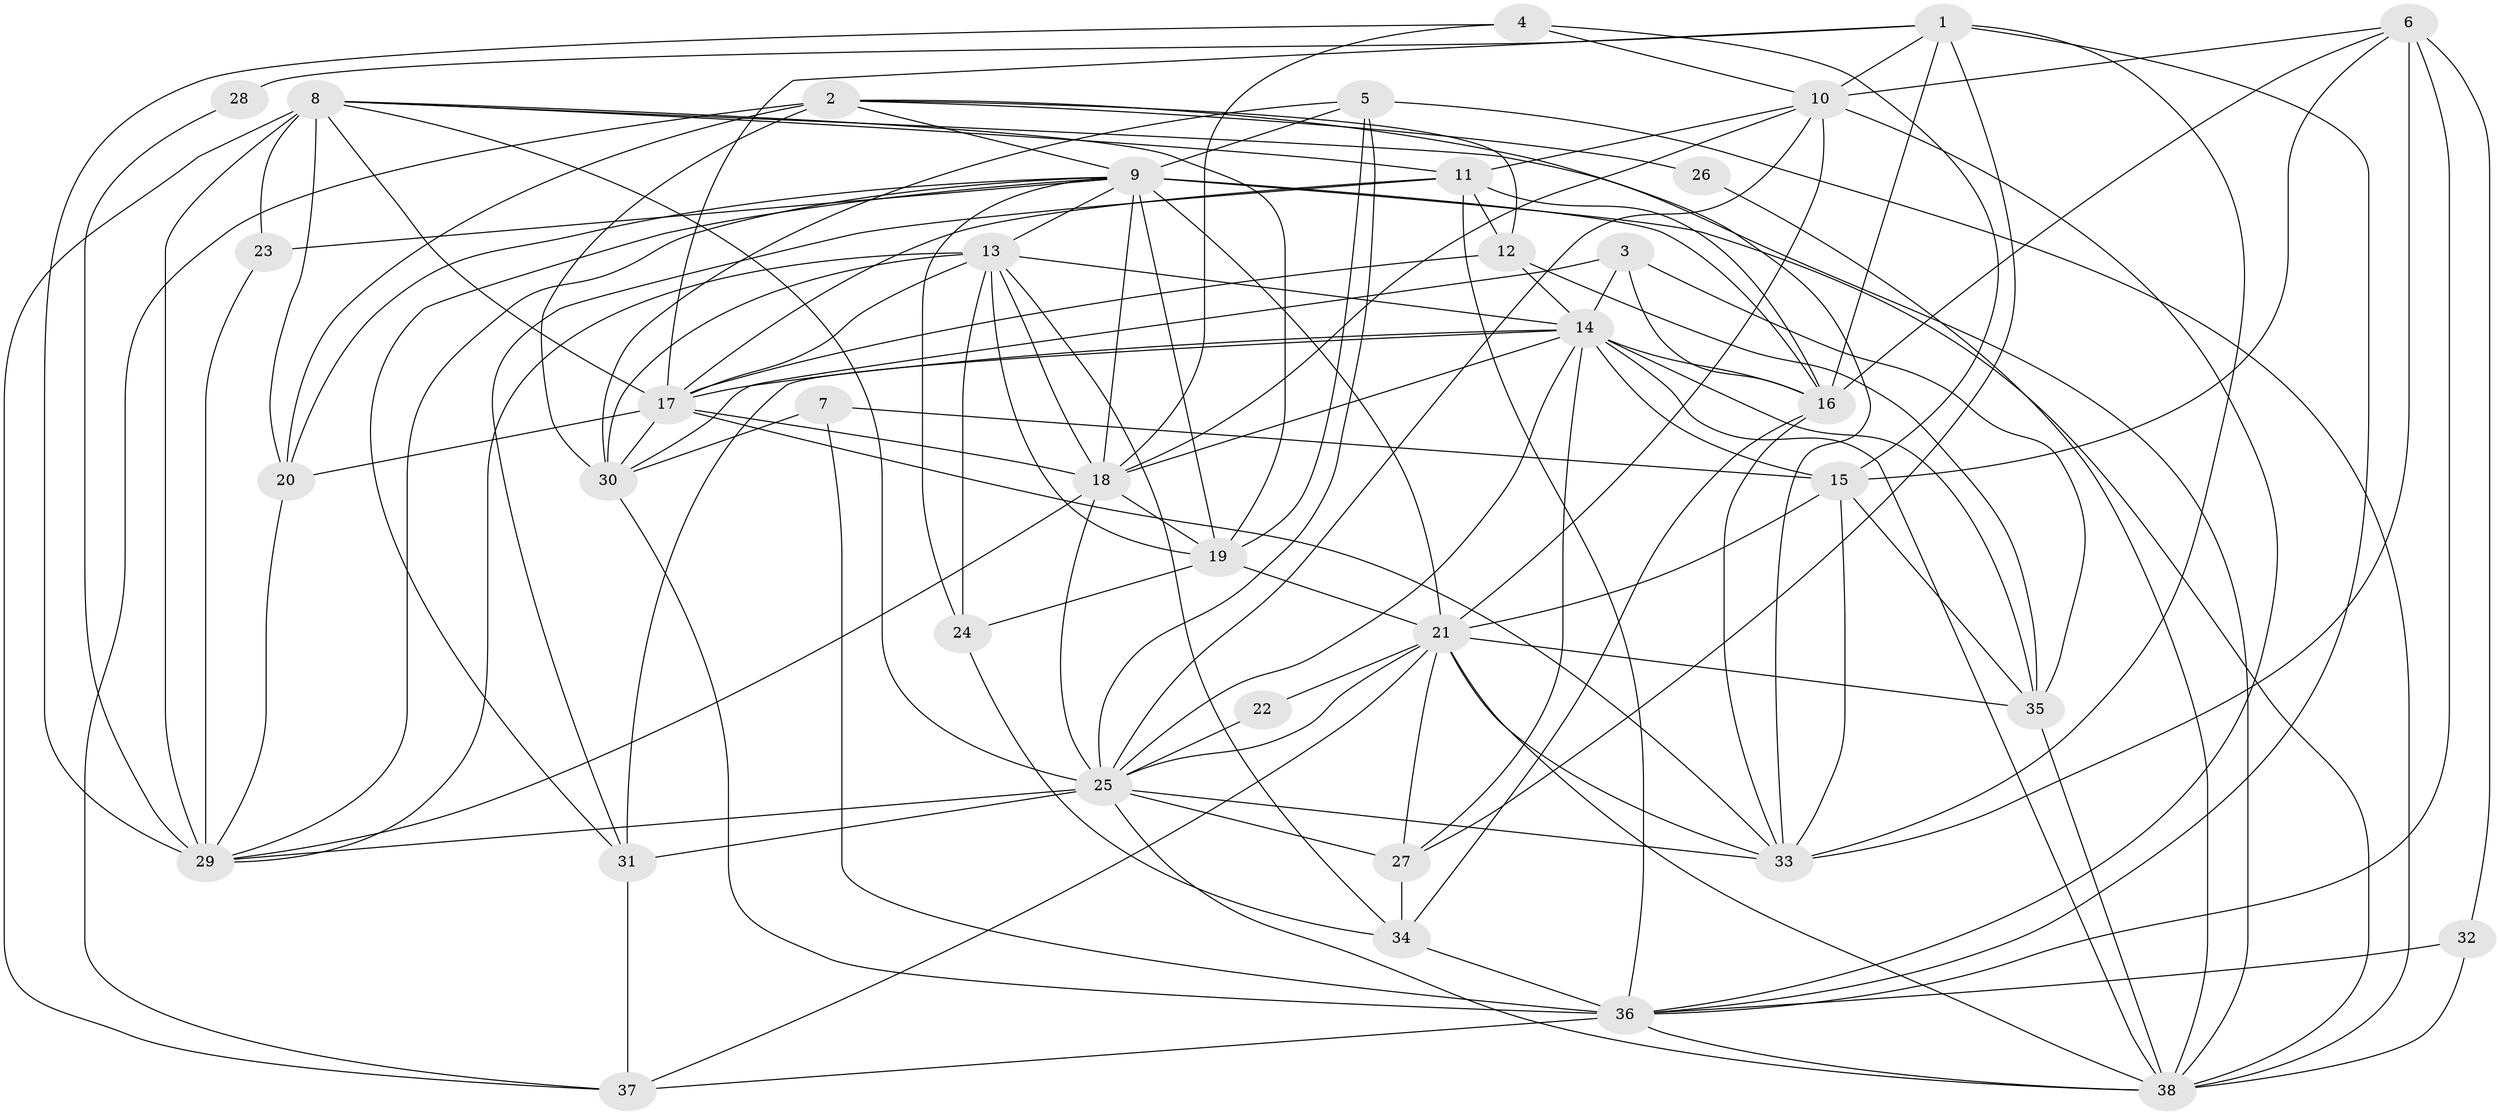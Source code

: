 // original degree distribution, {6: 0.10655737704918032, 5: 0.13114754098360656, 3: 0.23770491803278687, 4: 0.2540983606557377, 2: 0.1885245901639344, 8: 0.02459016393442623, 7: 0.05737704918032787}
// Generated by graph-tools (version 1.1) at 2025/37/03/04/25 23:37:05]
// undirected, 38 vertices, 127 edges
graph export_dot {
  node [color=gray90,style=filled];
  1;
  2;
  3;
  4;
  5;
  6;
  7;
  8;
  9;
  10;
  11;
  12;
  13;
  14;
  15;
  16;
  17;
  18;
  19;
  20;
  21;
  22;
  23;
  24;
  25;
  26;
  27;
  28;
  29;
  30;
  31;
  32;
  33;
  34;
  35;
  36;
  37;
  38;
  1 -- 10 [weight=1.0];
  1 -- 16 [weight=2.0];
  1 -- 17 [weight=1.0];
  1 -- 27 [weight=1.0];
  1 -- 28 [weight=2.0];
  1 -- 33 [weight=1.0];
  1 -- 36 [weight=1.0];
  2 -- 9 [weight=1.0];
  2 -- 12 [weight=1.0];
  2 -- 20 [weight=2.0];
  2 -- 26 [weight=2.0];
  2 -- 30 [weight=3.0];
  2 -- 33 [weight=2.0];
  2 -- 37 [weight=1.0];
  3 -- 14 [weight=1.0];
  3 -- 16 [weight=2.0];
  3 -- 30 [weight=1.0];
  3 -- 35 [weight=1.0];
  4 -- 10 [weight=1.0];
  4 -- 15 [weight=1.0];
  4 -- 18 [weight=1.0];
  4 -- 29 [weight=1.0];
  5 -- 9 [weight=1.0];
  5 -- 19 [weight=1.0];
  5 -- 25 [weight=1.0];
  5 -- 30 [weight=1.0];
  5 -- 38 [weight=1.0];
  6 -- 10 [weight=1.0];
  6 -- 15 [weight=1.0];
  6 -- 16 [weight=1.0];
  6 -- 32 [weight=2.0];
  6 -- 33 [weight=1.0];
  6 -- 36 [weight=1.0];
  7 -- 15 [weight=1.0];
  7 -- 30 [weight=1.0];
  7 -- 36 [weight=2.0];
  8 -- 11 [weight=1.0];
  8 -- 17 [weight=1.0];
  8 -- 19 [weight=1.0];
  8 -- 20 [weight=1.0];
  8 -- 23 [weight=1.0];
  8 -- 25 [weight=1.0];
  8 -- 29 [weight=3.0];
  8 -- 37 [weight=1.0];
  8 -- 38 [weight=1.0];
  9 -- 13 [weight=1.0];
  9 -- 16 [weight=3.0];
  9 -- 18 [weight=1.0];
  9 -- 19 [weight=1.0];
  9 -- 20 [weight=1.0];
  9 -- 21 [weight=2.0];
  9 -- 23 [weight=1.0];
  9 -- 24 [weight=1.0];
  9 -- 29 [weight=1.0];
  9 -- 31 [weight=1.0];
  9 -- 38 [weight=1.0];
  10 -- 11 [weight=1.0];
  10 -- 18 [weight=1.0];
  10 -- 21 [weight=1.0];
  10 -- 25 [weight=1.0];
  10 -- 36 [weight=1.0];
  11 -- 12 [weight=1.0];
  11 -- 16 [weight=1.0];
  11 -- 17 [weight=1.0];
  11 -- 31 [weight=1.0];
  11 -- 36 [weight=1.0];
  12 -- 14 [weight=1.0];
  12 -- 17 [weight=2.0];
  12 -- 35 [weight=1.0];
  13 -- 14 [weight=1.0];
  13 -- 17 [weight=1.0];
  13 -- 18 [weight=1.0];
  13 -- 19 [weight=1.0];
  13 -- 24 [weight=2.0];
  13 -- 29 [weight=1.0];
  13 -- 30 [weight=1.0];
  13 -- 34 [weight=1.0];
  14 -- 15 [weight=2.0];
  14 -- 16 [weight=1.0];
  14 -- 17 [weight=1.0];
  14 -- 18 [weight=1.0];
  14 -- 25 [weight=1.0];
  14 -- 27 [weight=2.0];
  14 -- 31 [weight=1.0];
  14 -- 35 [weight=1.0];
  14 -- 38 [weight=1.0];
  15 -- 21 [weight=1.0];
  15 -- 33 [weight=1.0];
  15 -- 35 [weight=1.0];
  16 -- 33 [weight=1.0];
  16 -- 34 [weight=1.0];
  17 -- 18 [weight=1.0];
  17 -- 20 [weight=1.0];
  17 -- 30 [weight=1.0];
  17 -- 33 [weight=1.0];
  18 -- 19 [weight=2.0];
  18 -- 25 [weight=1.0];
  18 -- 29 [weight=1.0];
  19 -- 21 [weight=1.0];
  19 -- 24 [weight=1.0];
  20 -- 29 [weight=1.0];
  21 -- 22 [weight=1.0];
  21 -- 25 [weight=1.0];
  21 -- 27 [weight=2.0];
  21 -- 33 [weight=1.0];
  21 -- 35 [weight=1.0];
  21 -- 37 [weight=1.0];
  21 -- 38 [weight=1.0];
  22 -- 25 [weight=2.0];
  23 -- 29 [weight=1.0];
  24 -- 34 [weight=1.0];
  25 -- 27 [weight=2.0];
  25 -- 29 [weight=1.0];
  25 -- 31 [weight=1.0];
  25 -- 33 [weight=2.0];
  25 -- 38 [weight=1.0];
  26 -- 38 [weight=1.0];
  27 -- 34 [weight=1.0];
  28 -- 29 [weight=1.0];
  30 -- 36 [weight=1.0];
  31 -- 37 [weight=1.0];
  32 -- 36 [weight=2.0];
  32 -- 38 [weight=1.0];
  34 -- 36 [weight=1.0];
  35 -- 38 [weight=1.0];
  36 -- 37 [weight=1.0];
  36 -- 38 [weight=1.0];
}
